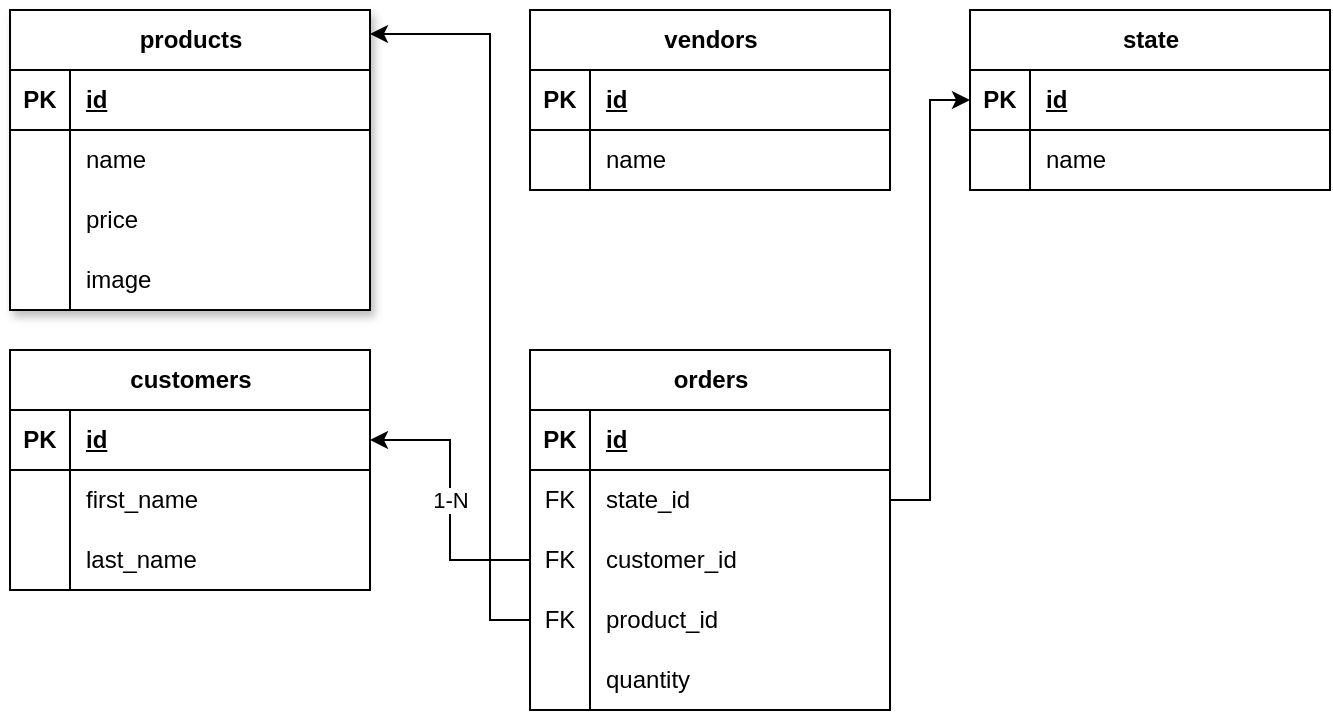 <mxfile version="26.1.3">
  <diagram name="Página-1" id="BcD4Zoqrto5tw6_LV3nt">
    <mxGraphModel dx="880" dy="434" grid="1" gridSize="10" guides="1" tooltips="1" connect="1" arrows="1" fold="1" page="1" pageScale="1" pageWidth="827" pageHeight="1169" math="0" shadow="0">
      <root>
        <mxCell id="0" />
        <mxCell id="1" parent="0" />
        <mxCell id="stvXX__3dhlDo6Y8NePA-1" value="products" style="shape=table;startSize=30;container=1;collapsible=1;childLayout=tableLayout;fixedRows=1;rowLines=0;fontStyle=1;align=center;resizeLast=1;html=1;shadow=1;swimlaneFillColor=default;gradientColor=none;fillColor=default;" vertex="1" parent="1">
          <mxGeometry x="90" y="60" width="180" height="150" as="geometry">
            <mxRectangle x="90" y="60" width="90" height="30" as="alternateBounds" />
          </mxGeometry>
        </mxCell>
        <mxCell id="stvXX__3dhlDo6Y8NePA-2" value="" style="shape=tableRow;horizontal=0;startSize=0;swimlaneHead=0;swimlaneBody=0;fillColor=none;collapsible=0;dropTarget=0;points=[[0,0.5],[1,0.5]];portConstraint=eastwest;top=0;left=0;right=0;bottom=1;" vertex="1" parent="stvXX__3dhlDo6Y8NePA-1">
          <mxGeometry y="30" width="180" height="30" as="geometry" />
        </mxCell>
        <mxCell id="stvXX__3dhlDo6Y8NePA-3" value="PK" style="shape=partialRectangle;connectable=0;fillColor=none;top=0;left=0;bottom=0;right=0;fontStyle=1;overflow=hidden;whiteSpace=wrap;html=1;" vertex="1" parent="stvXX__3dhlDo6Y8NePA-2">
          <mxGeometry width="30" height="30" as="geometry">
            <mxRectangle width="30" height="30" as="alternateBounds" />
          </mxGeometry>
        </mxCell>
        <mxCell id="stvXX__3dhlDo6Y8NePA-4" value="id" style="shape=partialRectangle;connectable=0;fillColor=none;top=0;left=0;bottom=0;right=0;align=left;spacingLeft=6;fontStyle=5;overflow=hidden;whiteSpace=wrap;html=1;" vertex="1" parent="stvXX__3dhlDo6Y8NePA-2">
          <mxGeometry x="30" width="150" height="30" as="geometry">
            <mxRectangle width="150" height="30" as="alternateBounds" />
          </mxGeometry>
        </mxCell>
        <mxCell id="stvXX__3dhlDo6Y8NePA-5" value="" style="shape=tableRow;horizontal=0;startSize=0;swimlaneHead=0;swimlaneBody=0;fillColor=none;collapsible=0;dropTarget=0;points=[[0,0.5],[1,0.5]];portConstraint=eastwest;top=0;left=0;right=0;bottom=0;" vertex="1" parent="stvXX__3dhlDo6Y8NePA-1">
          <mxGeometry y="60" width="180" height="30" as="geometry" />
        </mxCell>
        <mxCell id="stvXX__3dhlDo6Y8NePA-6" value="" style="shape=partialRectangle;connectable=0;fillColor=none;top=0;left=0;bottom=0;right=0;editable=1;overflow=hidden;whiteSpace=wrap;html=1;" vertex="1" parent="stvXX__3dhlDo6Y8NePA-5">
          <mxGeometry width="30" height="30" as="geometry">
            <mxRectangle width="30" height="30" as="alternateBounds" />
          </mxGeometry>
        </mxCell>
        <mxCell id="stvXX__3dhlDo6Y8NePA-7" value="name" style="shape=partialRectangle;connectable=0;fillColor=none;top=0;left=0;bottom=0;right=0;align=left;spacingLeft=6;overflow=hidden;whiteSpace=wrap;html=1;" vertex="1" parent="stvXX__3dhlDo6Y8NePA-5">
          <mxGeometry x="30" width="150" height="30" as="geometry">
            <mxRectangle width="150" height="30" as="alternateBounds" />
          </mxGeometry>
        </mxCell>
        <mxCell id="stvXX__3dhlDo6Y8NePA-8" value="" style="shape=tableRow;horizontal=0;startSize=0;swimlaneHead=0;swimlaneBody=0;fillColor=none;collapsible=0;dropTarget=0;points=[[0,0.5],[1,0.5]];portConstraint=eastwest;top=0;left=0;right=0;bottom=0;" vertex="1" parent="stvXX__3dhlDo6Y8NePA-1">
          <mxGeometry y="90" width="180" height="30" as="geometry" />
        </mxCell>
        <mxCell id="stvXX__3dhlDo6Y8NePA-9" value="" style="shape=partialRectangle;connectable=0;fillColor=none;top=0;left=0;bottom=0;right=0;editable=1;overflow=hidden;whiteSpace=wrap;html=1;" vertex="1" parent="stvXX__3dhlDo6Y8NePA-8">
          <mxGeometry width="30" height="30" as="geometry">
            <mxRectangle width="30" height="30" as="alternateBounds" />
          </mxGeometry>
        </mxCell>
        <mxCell id="stvXX__3dhlDo6Y8NePA-10" value="price" style="shape=partialRectangle;connectable=0;fillColor=none;top=0;left=0;bottom=0;right=0;align=left;spacingLeft=6;overflow=hidden;whiteSpace=wrap;html=1;" vertex="1" parent="stvXX__3dhlDo6Y8NePA-8">
          <mxGeometry x="30" width="150" height="30" as="geometry">
            <mxRectangle width="150" height="30" as="alternateBounds" />
          </mxGeometry>
        </mxCell>
        <mxCell id="stvXX__3dhlDo6Y8NePA-11" value="" style="shape=tableRow;horizontal=0;startSize=0;swimlaneHead=0;swimlaneBody=0;fillColor=none;collapsible=0;dropTarget=0;points=[[0,0.5],[1,0.5]];portConstraint=eastwest;top=0;left=0;right=0;bottom=0;" vertex="1" parent="stvXX__3dhlDo6Y8NePA-1">
          <mxGeometry y="120" width="180" height="30" as="geometry" />
        </mxCell>
        <mxCell id="stvXX__3dhlDo6Y8NePA-12" value="" style="shape=partialRectangle;connectable=0;fillColor=none;top=0;left=0;bottom=0;right=0;editable=1;overflow=hidden;whiteSpace=wrap;html=1;" vertex="1" parent="stvXX__3dhlDo6Y8NePA-11">
          <mxGeometry width="30" height="30" as="geometry">
            <mxRectangle width="30" height="30" as="alternateBounds" />
          </mxGeometry>
        </mxCell>
        <mxCell id="stvXX__3dhlDo6Y8NePA-13" value="image" style="shape=partialRectangle;connectable=0;fillColor=none;top=0;left=0;bottom=0;right=0;align=left;spacingLeft=6;overflow=hidden;whiteSpace=wrap;html=1;" vertex="1" parent="stvXX__3dhlDo6Y8NePA-11">
          <mxGeometry x="30" width="150" height="30" as="geometry">
            <mxRectangle width="150" height="30" as="alternateBounds" />
          </mxGeometry>
        </mxCell>
        <mxCell id="stvXX__3dhlDo6Y8NePA-14" value="vendors" style="shape=table;startSize=30;container=1;collapsible=1;childLayout=tableLayout;fixedRows=1;rowLines=0;fontStyle=1;align=center;resizeLast=1;html=1;gradientColor=none;swimlaneFillColor=default;" vertex="1" parent="1">
          <mxGeometry x="350" y="60" width="180" height="90" as="geometry" />
        </mxCell>
        <mxCell id="stvXX__3dhlDo6Y8NePA-15" value="" style="shape=tableRow;horizontal=0;startSize=0;swimlaneHead=0;swimlaneBody=0;fillColor=none;collapsible=0;dropTarget=0;points=[[0,0.5],[1,0.5]];portConstraint=eastwest;top=0;left=0;right=0;bottom=1;" vertex="1" parent="stvXX__3dhlDo6Y8NePA-14">
          <mxGeometry y="30" width="180" height="30" as="geometry" />
        </mxCell>
        <mxCell id="stvXX__3dhlDo6Y8NePA-16" value="PK" style="shape=partialRectangle;connectable=0;fillColor=none;top=0;left=0;bottom=0;right=0;fontStyle=1;overflow=hidden;whiteSpace=wrap;html=1;" vertex="1" parent="stvXX__3dhlDo6Y8NePA-15">
          <mxGeometry width="30" height="30" as="geometry">
            <mxRectangle width="30" height="30" as="alternateBounds" />
          </mxGeometry>
        </mxCell>
        <mxCell id="stvXX__3dhlDo6Y8NePA-17" value="id" style="shape=partialRectangle;connectable=0;fillColor=none;top=0;left=0;bottom=0;right=0;align=left;spacingLeft=6;fontStyle=5;overflow=hidden;whiteSpace=wrap;html=1;" vertex="1" parent="stvXX__3dhlDo6Y8NePA-15">
          <mxGeometry x="30" width="150" height="30" as="geometry">
            <mxRectangle width="150" height="30" as="alternateBounds" />
          </mxGeometry>
        </mxCell>
        <mxCell id="stvXX__3dhlDo6Y8NePA-18" value="" style="shape=tableRow;horizontal=0;startSize=0;swimlaneHead=0;swimlaneBody=0;fillColor=none;collapsible=0;dropTarget=0;points=[[0,0.5],[1,0.5]];portConstraint=eastwest;top=0;left=0;right=0;bottom=0;" vertex="1" parent="stvXX__3dhlDo6Y8NePA-14">
          <mxGeometry y="60" width="180" height="30" as="geometry" />
        </mxCell>
        <mxCell id="stvXX__3dhlDo6Y8NePA-19" value="" style="shape=partialRectangle;connectable=0;fillColor=none;top=0;left=0;bottom=0;right=0;editable=1;overflow=hidden;whiteSpace=wrap;html=1;" vertex="1" parent="stvXX__3dhlDo6Y8NePA-18">
          <mxGeometry width="30" height="30" as="geometry">
            <mxRectangle width="30" height="30" as="alternateBounds" />
          </mxGeometry>
        </mxCell>
        <mxCell id="stvXX__3dhlDo6Y8NePA-20" value="name" style="shape=partialRectangle;connectable=0;fillColor=none;top=0;left=0;bottom=0;right=0;align=left;spacingLeft=6;overflow=hidden;whiteSpace=wrap;html=1;" vertex="1" parent="stvXX__3dhlDo6Y8NePA-18">
          <mxGeometry x="30" width="150" height="30" as="geometry">
            <mxRectangle width="150" height="30" as="alternateBounds" />
          </mxGeometry>
        </mxCell>
        <mxCell id="stvXX__3dhlDo6Y8NePA-27" value="customers" style="shape=table;startSize=30;container=1;collapsible=1;childLayout=tableLayout;fixedRows=1;rowLines=0;fontStyle=1;align=center;resizeLast=1;html=1;swimlaneFillColor=default;" vertex="1" parent="1">
          <mxGeometry x="90" y="230" width="180" height="120" as="geometry" />
        </mxCell>
        <mxCell id="stvXX__3dhlDo6Y8NePA-28" value="" style="shape=tableRow;horizontal=0;startSize=0;swimlaneHead=0;swimlaneBody=0;fillColor=none;collapsible=0;dropTarget=0;points=[[0,0.5],[1,0.5]];portConstraint=eastwest;top=0;left=0;right=0;bottom=1;" vertex="1" parent="stvXX__3dhlDo6Y8NePA-27">
          <mxGeometry y="30" width="180" height="30" as="geometry" />
        </mxCell>
        <mxCell id="stvXX__3dhlDo6Y8NePA-29" value="PK" style="shape=partialRectangle;connectable=0;fillColor=none;top=0;left=0;bottom=0;right=0;fontStyle=1;overflow=hidden;whiteSpace=wrap;html=1;" vertex="1" parent="stvXX__3dhlDo6Y8NePA-28">
          <mxGeometry width="30" height="30" as="geometry">
            <mxRectangle width="30" height="30" as="alternateBounds" />
          </mxGeometry>
        </mxCell>
        <mxCell id="stvXX__3dhlDo6Y8NePA-30" value="id" style="shape=partialRectangle;connectable=0;fillColor=none;top=0;left=0;bottom=0;right=0;align=left;spacingLeft=6;fontStyle=5;overflow=hidden;whiteSpace=wrap;html=1;" vertex="1" parent="stvXX__3dhlDo6Y8NePA-28">
          <mxGeometry x="30" width="150" height="30" as="geometry">
            <mxRectangle width="150" height="30" as="alternateBounds" />
          </mxGeometry>
        </mxCell>
        <mxCell id="stvXX__3dhlDo6Y8NePA-31" value="" style="shape=tableRow;horizontal=0;startSize=0;swimlaneHead=0;swimlaneBody=0;fillColor=none;collapsible=0;dropTarget=0;points=[[0,0.5],[1,0.5]];portConstraint=eastwest;top=0;left=0;right=0;bottom=0;" vertex="1" parent="stvXX__3dhlDo6Y8NePA-27">
          <mxGeometry y="60" width="180" height="30" as="geometry" />
        </mxCell>
        <mxCell id="stvXX__3dhlDo6Y8NePA-32" value="" style="shape=partialRectangle;connectable=0;fillColor=none;top=0;left=0;bottom=0;right=0;editable=1;overflow=hidden;whiteSpace=wrap;html=1;" vertex="1" parent="stvXX__3dhlDo6Y8NePA-31">
          <mxGeometry width="30" height="30" as="geometry">
            <mxRectangle width="30" height="30" as="alternateBounds" />
          </mxGeometry>
        </mxCell>
        <mxCell id="stvXX__3dhlDo6Y8NePA-33" value="first_name" style="shape=partialRectangle;connectable=0;fillColor=none;top=0;left=0;bottom=0;right=0;align=left;spacingLeft=6;overflow=hidden;whiteSpace=wrap;html=1;" vertex="1" parent="stvXX__3dhlDo6Y8NePA-31">
          <mxGeometry x="30" width="150" height="30" as="geometry">
            <mxRectangle width="150" height="30" as="alternateBounds" />
          </mxGeometry>
        </mxCell>
        <mxCell id="stvXX__3dhlDo6Y8NePA-34" value="" style="shape=tableRow;horizontal=0;startSize=0;swimlaneHead=0;swimlaneBody=0;fillColor=none;collapsible=0;dropTarget=0;points=[[0,0.5],[1,0.5]];portConstraint=eastwest;top=0;left=0;right=0;bottom=0;" vertex="1" parent="stvXX__3dhlDo6Y8NePA-27">
          <mxGeometry y="90" width="180" height="30" as="geometry" />
        </mxCell>
        <mxCell id="stvXX__3dhlDo6Y8NePA-35" value="" style="shape=partialRectangle;connectable=0;fillColor=none;top=0;left=0;bottom=0;right=0;editable=1;overflow=hidden;whiteSpace=wrap;html=1;" vertex="1" parent="stvXX__3dhlDo6Y8NePA-34">
          <mxGeometry width="30" height="30" as="geometry">
            <mxRectangle width="30" height="30" as="alternateBounds" />
          </mxGeometry>
        </mxCell>
        <mxCell id="stvXX__3dhlDo6Y8NePA-36" value="last_name" style="shape=partialRectangle;connectable=0;fillColor=none;top=0;left=0;bottom=0;right=0;align=left;spacingLeft=6;overflow=hidden;whiteSpace=wrap;html=1;" vertex="1" parent="stvXX__3dhlDo6Y8NePA-34">
          <mxGeometry x="30" width="150" height="30" as="geometry">
            <mxRectangle width="150" height="30" as="alternateBounds" />
          </mxGeometry>
        </mxCell>
        <mxCell id="stvXX__3dhlDo6Y8NePA-40" value="orders" style="shape=table;startSize=30;container=1;collapsible=1;childLayout=tableLayout;fixedRows=1;rowLines=0;fontStyle=1;align=center;resizeLast=1;html=1;swimlaneFillColor=default;" vertex="1" parent="1">
          <mxGeometry x="350" y="230" width="180" height="180" as="geometry" />
        </mxCell>
        <mxCell id="stvXX__3dhlDo6Y8NePA-41" value="" style="shape=tableRow;horizontal=0;startSize=0;swimlaneHead=0;swimlaneBody=0;fillColor=none;collapsible=0;dropTarget=0;points=[[0,0.5],[1,0.5]];portConstraint=eastwest;top=0;left=0;right=0;bottom=1;" vertex="1" parent="stvXX__3dhlDo6Y8NePA-40">
          <mxGeometry y="30" width="180" height="30" as="geometry" />
        </mxCell>
        <mxCell id="stvXX__3dhlDo6Y8NePA-42" value="PK" style="shape=partialRectangle;connectable=0;fillColor=none;top=0;left=0;bottom=0;right=0;fontStyle=1;overflow=hidden;whiteSpace=wrap;html=1;" vertex="1" parent="stvXX__3dhlDo6Y8NePA-41">
          <mxGeometry width="30" height="30" as="geometry">
            <mxRectangle width="30" height="30" as="alternateBounds" />
          </mxGeometry>
        </mxCell>
        <mxCell id="stvXX__3dhlDo6Y8NePA-43" value="id" style="shape=partialRectangle;connectable=0;fillColor=none;top=0;left=0;bottom=0;right=0;align=left;spacingLeft=6;fontStyle=5;overflow=hidden;whiteSpace=wrap;html=1;" vertex="1" parent="stvXX__3dhlDo6Y8NePA-41">
          <mxGeometry x="30" width="150" height="30" as="geometry">
            <mxRectangle width="150" height="30" as="alternateBounds" />
          </mxGeometry>
        </mxCell>
        <mxCell id="stvXX__3dhlDo6Y8NePA-44" value="" style="shape=tableRow;horizontal=0;startSize=0;swimlaneHead=0;swimlaneBody=0;fillColor=none;collapsible=0;dropTarget=0;points=[[0,0.5],[1,0.5]];portConstraint=eastwest;top=0;left=0;right=0;bottom=0;" vertex="1" parent="stvXX__3dhlDo6Y8NePA-40">
          <mxGeometry y="60" width="180" height="30" as="geometry" />
        </mxCell>
        <mxCell id="stvXX__3dhlDo6Y8NePA-45" value="FK" style="shape=partialRectangle;connectable=0;fillColor=none;top=0;left=0;bottom=0;right=0;editable=1;overflow=hidden;whiteSpace=wrap;html=1;" vertex="1" parent="stvXX__3dhlDo6Y8NePA-44">
          <mxGeometry width="30" height="30" as="geometry">
            <mxRectangle width="30" height="30" as="alternateBounds" />
          </mxGeometry>
        </mxCell>
        <mxCell id="stvXX__3dhlDo6Y8NePA-46" value="state_id" style="shape=partialRectangle;connectable=0;fillColor=none;top=0;left=0;bottom=0;right=0;align=left;spacingLeft=6;overflow=hidden;whiteSpace=wrap;html=1;" vertex="1" parent="stvXX__3dhlDo6Y8NePA-44">
          <mxGeometry x="30" width="150" height="30" as="geometry">
            <mxRectangle width="150" height="30" as="alternateBounds" />
          </mxGeometry>
        </mxCell>
        <mxCell id="stvXX__3dhlDo6Y8NePA-47" value="" style="shape=tableRow;horizontal=0;startSize=0;swimlaneHead=0;swimlaneBody=0;fillColor=none;collapsible=0;dropTarget=0;points=[[0,0.5],[1,0.5]];portConstraint=eastwest;top=0;left=0;right=0;bottom=0;" vertex="1" parent="stvXX__3dhlDo6Y8NePA-40">
          <mxGeometry y="90" width="180" height="30" as="geometry" />
        </mxCell>
        <mxCell id="stvXX__3dhlDo6Y8NePA-48" value="FK" style="shape=partialRectangle;connectable=0;fillColor=none;top=0;left=0;bottom=0;right=0;editable=1;overflow=hidden;whiteSpace=wrap;html=1;" vertex="1" parent="stvXX__3dhlDo6Y8NePA-47">
          <mxGeometry width="30" height="30" as="geometry">
            <mxRectangle width="30" height="30" as="alternateBounds" />
          </mxGeometry>
        </mxCell>
        <mxCell id="stvXX__3dhlDo6Y8NePA-49" value="customer_id" style="shape=partialRectangle;connectable=0;fillColor=none;top=0;left=0;bottom=0;right=0;align=left;spacingLeft=6;overflow=hidden;whiteSpace=wrap;html=1;" vertex="1" parent="stvXX__3dhlDo6Y8NePA-47">
          <mxGeometry x="30" width="150" height="30" as="geometry">
            <mxRectangle width="150" height="30" as="alternateBounds" />
          </mxGeometry>
        </mxCell>
        <mxCell id="stvXX__3dhlDo6Y8NePA-50" value="" style="shape=tableRow;horizontal=0;startSize=0;swimlaneHead=0;swimlaneBody=0;fillColor=none;collapsible=0;dropTarget=0;points=[[0,0.5],[1,0.5]];portConstraint=eastwest;top=0;left=0;right=0;bottom=0;" vertex="1" parent="stvXX__3dhlDo6Y8NePA-40">
          <mxGeometry y="120" width="180" height="30" as="geometry" />
        </mxCell>
        <mxCell id="stvXX__3dhlDo6Y8NePA-51" value="FK" style="shape=partialRectangle;connectable=0;fillColor=none;top=0;left=0;bottom=0;right=0;editable=1;overflow=hidden;whiteSpace=wrap;html=1;" vertex="1" parent="stvXX__3dhlDo6Y8NePA-50">
          <mxGeometry width="30" height="30" as="geometry">
            <mxRectangle width="30" height="30" as="alternateBounds" />
          </mxGeometry>
        </mxCell>
        <mxCell id="stvXX__3dhlDo6Y8NePA-52" value="product_id" style="shape=partialRectangle;connectable=0;fillColor=none;top=0;left=0;bottom=0;right=0;align=left;spacingLeft=6;overflow=hidden;whiteSpace=wrap;html=1;" vertex="1" parent="stvXX__3dhlDo6Y8NePA-50">
          <mxGeometry x="30" width="150" height="30" as="geometry">
            <mxRectangle width="150" height="30" as="alternateBounds" />
          </mxGeometry>
        </mxCell>
        <mxCell id="stvXX__3dhlDo6Y8NePA-68" style="shape=tableRow;horizontal=0;startSize=0;swimlaneHead=0;swimlaneBody=0;fillColor=none;collapsible=0;dropTarget=0;points=[[0,0.5],[1,0.5]];portConstraint=eastwest;top=0;left=0;right=0;bottom=0;" vertex="1" parent="stvXX__3dhlDo6Y8NePA-40">
          <mxGeometry y="150" width="180" height="30" as="geometry" />
        </mxCell>
        <mxCell id="stvXX__3dhlDo6Y8NePA-69" style="shape=partialRectangle;connectable=0;fillColor=none;top=0;left=0;bottom=0;right=0;editable=1;overflow=hidden;whiteSpace=wrap;html=1;" vertex="1" parent="stvXX__3dhlDo6Y8NePA-68">
          <mxGeometry width="30" height="30" as="geometry">
            <mxRectangle width="30" height="30" as="alternateBounds" />
          </mxGeometry>
        </mxCell>
        <mxCell id="stvXX__3dhlDo6Y8NePA-70" value="quantity" style="shape=partialRectangle;connectable=0;fillColor=none;top=0;left=0;bottom=0;right=0;align=left;spacingLeft=6;overflow=hidden;whiteSpace=wrap;html=1;" vertex="1" parent="stvXX__3dhlDo6Y8NePA-68">
          <mxGeometry x="30" width="150" height="30" as="geometry">
            <mxRectangle width="150" height="30" as="alternateBounds" />
          </mxGeometry>
        </mxCell>
        <mxCell id="stvXX__3dhlDo6Y8NePA-53" value="state" style="shape=table;startSize=30;container=1;collapsible=1;childLayout=tableLayout;fixedRows=1;rowLines=0;fontStyle=1;align=center;resizeLast=1;html=1;swimlaneFillColor=default;" vertex="1" parent="1">
          <mxGeometry x="570" y="60" width="180" height="90" as="geometry" />
        </mxCell>
        <mxCell id="stvXX__3dhlDo6Y8NePA-54" value="" style="shape=tableRow;horizontal=0;startSize=0;swimlaneHead=0;swimlaneBody=0;fillColor=none;collapsible=0;dropTarget=0;points=[[0,0.5],[1,0.5]];portConstraint=eastwest;top=0;left=0;right=0;bottom=1;" vertex="1" parent="stvXX__3dhlDo6Y8NePA-53">
          <mxGeometry y="30" width="180" height="30" as="geometry" />
        </mxCell>
        <mxCell id="stvXX__3dhlDo6Y8NePA-55" value="PK" style="shape=partialRectangle;connectable=0;fillColor=none;top=0;left=0;bottom=0;right=0;fontStyle=1;overflow=hidden;whiteSpace=wrap;html=1;" vertex="1" parent="stvXX__3dhlDo6Y8NePA-54">
          <mxGeometry width="30" height="30" as="geometry">
            <mxRectangle width="30" height="30" as="alternateBounds" />
          </mxGeometry>
        </mxCell>
        <mxCell id="stvXX__3dhlDo6Y8NePA-56" value="id" style="shape=partialRectangle;connectable=0;fillColor=none;top=0;left=0;bottom=0;right=0;align=left;spacingLeft=6;fontStyle=5;overflow=hidden;whiteSpace=wrap;html=1;" vertex="1" parent="stvXX__3dhlDo6Y8NePA-54">
          <mxGeometry x="30" width="150" height="30" as="geometry">
            <mxRectangle width="150" height="30" as="alternateBounds" />
          </mxGeometry>
        </mxCell>
        <mxCell id="stvXX__3dhlDo6Y8NePA-57" value="" style="shape=tableRow;horizontal=0;startSize=0;swimlaneHead=0;swimlaneBody=0;fillColor=none;collapsible=0;dropTarget=0;points=[[0,0.5],[1,0.5]];portConstraint=eastwest;top=0;left=0;right=0;bottom=0;" vertex="1" parent="stvXX__3dhlDo6Y8NePA-53">
          <mxGeometry y="60" width="180" height="30" as="geometry" />
        </mxCell>
        <mxCell id="stvXX__3dhlDo6Y8NePA-58" value="" style="shape=partialRectangle;connectable=0;fillColor=none;top=0;left=0;bottom=0;right=0;editable=1;overflow=hidden;whiteSpace=wrap;html=1;" vertex="1" parent="stvXX__3dhlDo6Y8NePA-57">
          <mxGeometry width="30" height="30" as="geometry">
            <mxRectangle width="30" height="30" as="alternateBounds" />
          </mxGeometry>
        </mxCell>
        <mxCell id="stvXX__3dhlDo6Y8NePA-59" value="name" style="shape=partialRectangle;connectable=0;fillColor=none;top=0;left=0;bottom=0;right=0;align=left;spacingLeft=6;overflow=hidden;whiteSpace=wrap;html=1;" vertex="1" parent="stvXX__3dhlDo6Y8NePA-57">
          <mxGeometry x="30" width="150" height="30" as="geometry">
            <mxRectangle width="150" height="30" as="alternateBounds" />
          </mxGeometry>
        </mxCell>
        <mxCell id="stvXX__3dhlDo6Y8NePA-67" style="edgeStyle=orthogonalEdgeStyle;rounded=0;orthogonalLoop=1;jettySize=auto;html=1;entryX=0;entryY=0.5;entryDx=0;entryDy=0;" edge="1" parent="1" source="stvXX__3dhlDo6Y8NePA-44" target="stvXX__3dhlDo6Y8NePA-54">
          <mxGeometry relative="1" as="geometry" />
        </mxCell>
        <mxCell id="stvXX__3dhlDo6Y8NePA-73" style="edgeStyle=orthogonalEdgeStyle;rounded=0;orthogonalLoop=1;jettySize=auto;html=1;entryX=1;entryY=0.5;entryDx=0;entryDy=0;" edge="1" parent="1" source="stvXX__3dhlDo6Y8NePA-47" target="stvXX__3dhlDo6Y8NePA-28">
          <mxGeometry relative="1" as="geometry" />
        </mxCell>
        <mxCell id="stvXX__3dhlDo6Y8NePA-76" value="1-N" style="edgeLabel;html=1;align=center;verticalAlign=middle;resizable=0;points=[];" vertex="1" connectable="0" parent="stvXX__3dhlDo6Y8NePA-73">
          <mxGeometry x="-0.557" y="1" relative="1" as="geometry">
            <mxPoint x="-9" y="-31" as="offset" />
          </mxGeometry>
        </mxCell>
        <mxCell id="stvXX__3dhlDo6Y8NePA-74" style="edgeStyle=orthogonalEdgeStyle;rounded=0;orthogonalLoop=1;jettySize=auto;html=1;entryX=1;entryY=0.08;entryDx=0;entryDy=0;entryPerimeter=0;" edge="1" parent="1" source="stvXX__3dhlDo6Y8NePA-50" target="stvXX__3dhlDo6Y8NePA-1">
          <mxGeometry relative="1" as="geometry">
            <Array as="points">
              <mxPoint x="330" y="365" />
              <mxPoint x="330" y="72" />
            </Array>
          </mxGeometry>
        </mxCell>
      </root>
    </mxGraphModel>
  </diagram>
</mxfile>
